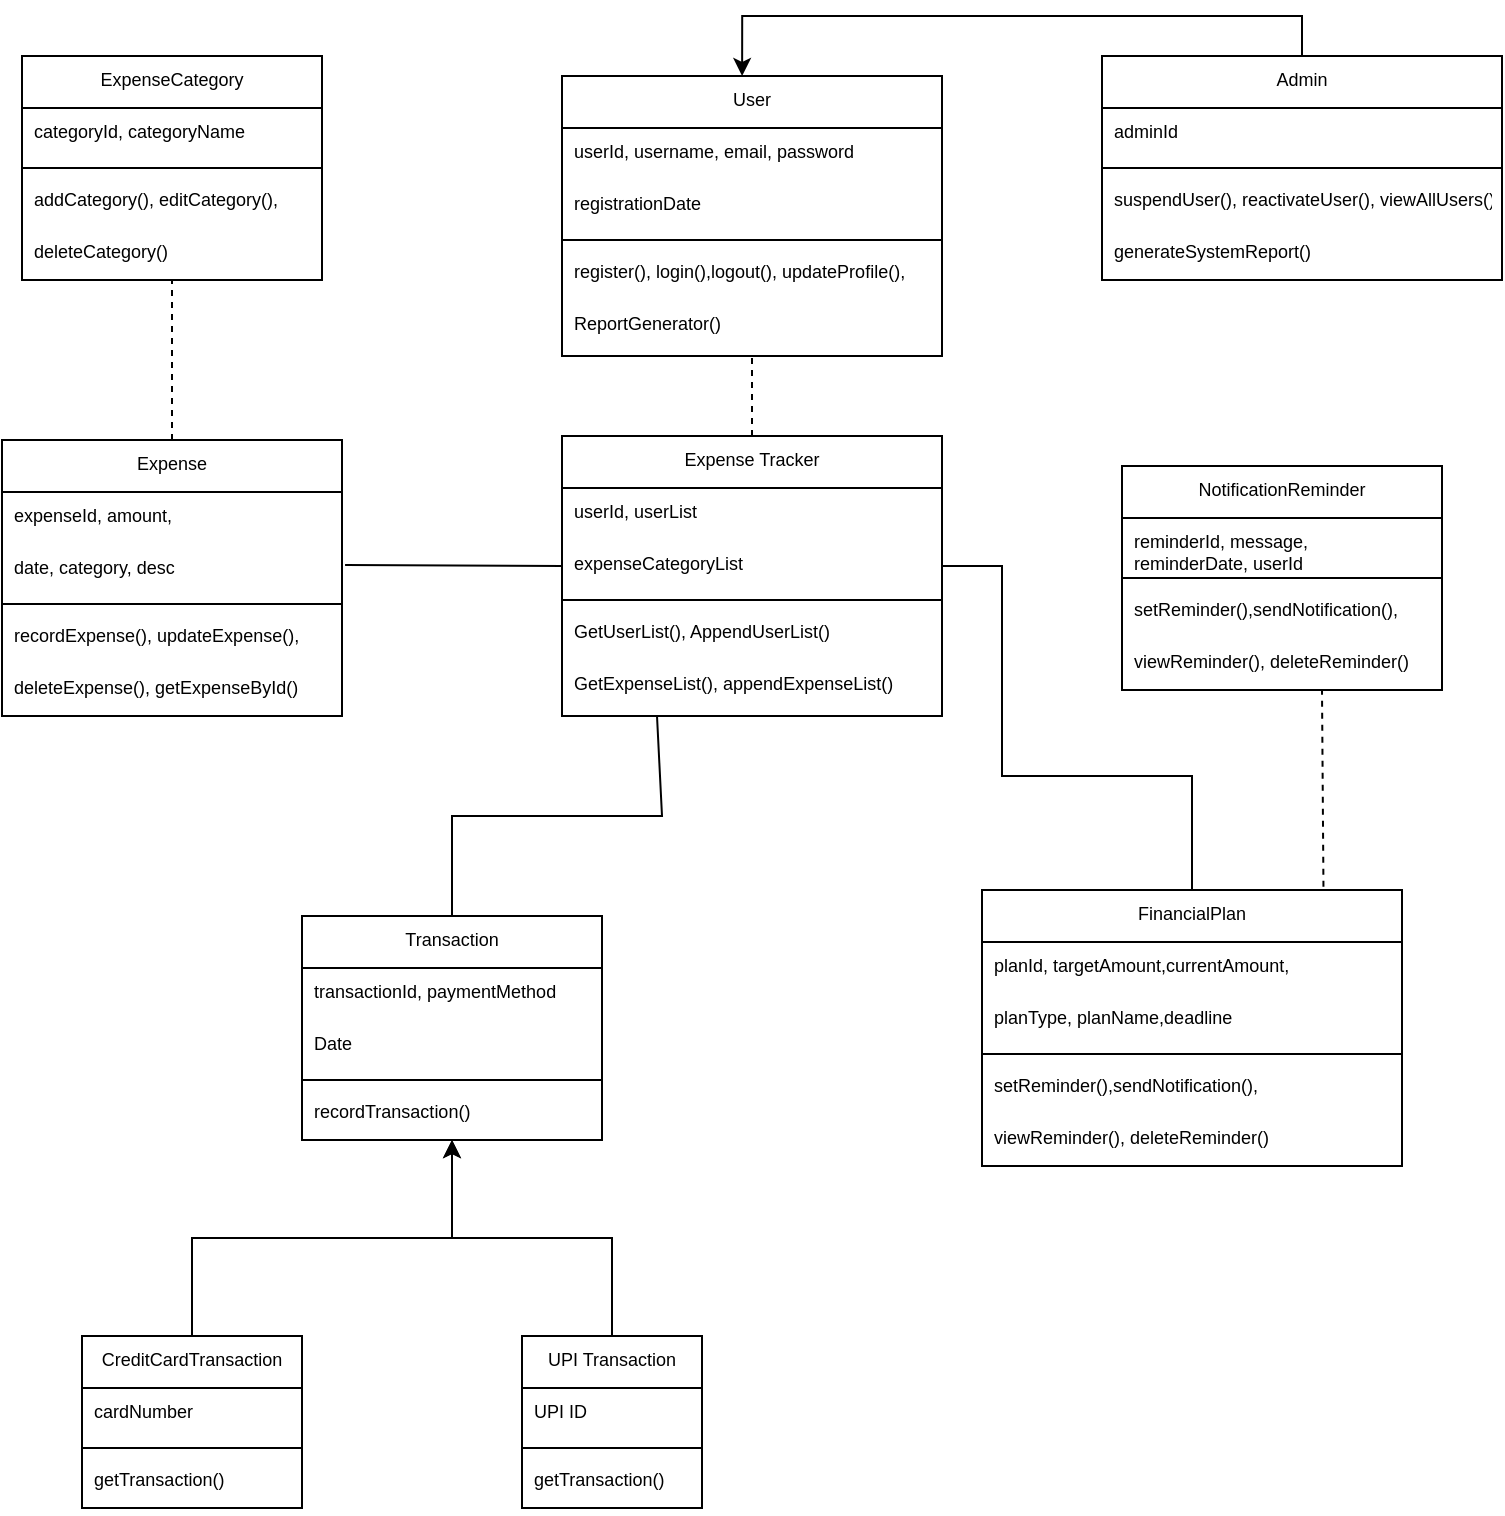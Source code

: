 <mxfile version="24.7.14">
  <diagram id="C5RBs43oDa-KdzZeNtuy" name="Page-1">
    <mxGraphModel dx="382" dy="219" grid="1" gridSize="10" guides="1" tooltips="1" connect="1" arrows="1" fold="1" page="1" pageScale="1" pageWidth="827" pageHeight="1169" math="0" shadow="0">
      <root>
        <mxCell id="WIyWlLk6GJQsqaUBKTNV-0" />
        <mxCell id="WIyWlLk6GJQsqaUBKTNV-1" parent="WIyWlLk6GJQsqaUBKTNV-0" />
        <mxCell id="OCV9bTOJfKCDQNKnnADA-19" style="edgeStyle=orthogonalEdgeStyle;rounded=0;orthogonalLoop=1;jettySize=auto;html=1;entryX=0.5;entryY=1;entryDx=0;entryDy=0;fontSize=9;" parent="WIyWlLk6GJQsqaUBKTNV-1" source="OCV9bTOJfKCDQNKnnADA-0" target="OCV9bTOJfKCDQNKnnADA-12" edge="1">
          <mxGeometry relative="1" as="geometry" />
        </mxCell>
        <mxCell id="OCV9bTOJfKCDQNKnnADA-0" value="CreditCardTransaction    " style="swimlane;fontStyle=0;align=center;verticalAlign=top;childLayout=stackLayout;horizontal=1;startSize=26;horizontalStack=0;resizeParent=1;resizeLast=0;collapsible=1;marginBottom=0;rounded=0;shadow=0;strokeWidth=1;fontSize=9;" parent="WIyWlLk6GJQsqaUBKTNV-1" vertex="1">
          <mxGeometry x="60" y="720" width="110" height="86" as="geometry">
            <mxRectangle x="130" y="380" width="160" height="26" as="alternateBounds" />
          </mxGeometry>
        </mxCell>
        <mxCell id="OCV9bTOJfKCDQNKnnADA-1" value="cardNumber                " style="text;align=left;verticalAlign=top;spacingLeft=4;spacingRight=4;overflow=hidden;rotatable=0;points=[[0,0.5],[1,0.5]];portConstraint=eastwest;fontSize=9;" parent="OCV9bTOJfKCDQNKnnADA-0" vertex="1">
          <mxGeometry y="26" width="110" height="26" as="geometry" />
        </mxCell>
        <mxCell id="OCV9bTOJfKCDQNKnnADA-3" value="" style="line;html=1;strokeWidth=1;align=left;verticalAlign=middle;spacingTop=-1;spacingLeft=3;spacingRight=3;rotatable=0;labelPosition=right;points=[];portConstraint=eastwest;fontSize=9;" parent="OCV9bTOJfKCDQNKnnADA-0" vertex="1">
          <mxGeometry y="52" width="110" height="8" as="geometry" />
        </mxCell>
        <mxCell id="OCV9bTOJfKCDQNKnnADA-4" value="getTransaction()&#xa;&#xa;" style="text;align=left;verticalAlign=top;spacingLeft=4;spacingRight=4;overflow=hidden;rotatable=0;points=[[0,0.5],[1,0.5]];portConstraint=eastwest;fontStyle=0;fontSize=9;" parent="OCV9bTOJfKCDQNKnnADA-0" vertex="1">
          <mxGeometry y="60" width="110" height="26" as="geometry" />
        </mxCell>
        <mxCell id="OCV9bTOJfKCDQNKnnADA-23" style="edgeStyle=orthogonalEdgeStyle;rounded=0;orthogonalLoop=1;jettySize=auto;html=1;entryX=0.5;entryY=1;entryDx=0;entryDy=0;fontSize=9;" parent="WIyWlLk6GJQsqaUBKTNV-1" source="OCV9bTOJfKCDQNKnnADA-6" target="OCV9bTOJfKCDQNKnnADA-12" edge="1">
          <mxGeometry relative="1" as="geometry" />
        </mxCell>
        <mxCell id="OCV9bTOJfKCDQNKnnADA-6" value="UPI Transaction" style="swimlane;fontStyle=0;align=center;verticalAlign=top;childLayout=stackLayout;horizontal=1;startSize=26;horizontalStack=0;resizeParent=1;resizeLast=0;collapsible=1;marginBottom=0;rounded=0;shadow=0;strokeWidth=1;fontSize=9;" parent="WIyWlLk6GJQsqaUBKTNV-1" vertex="1">
          <mxGeometry x="280" y="720" width="90" height="86" as="geometry">
            <mxRectangle x="130" y="380" width="160" height="26" as="alternateBounds" />
          </mxGeometry>
        </mxCell>
        <mxCell id="OCV9bTOJfKCDQNKnnADA-7" value="UPI ID" style="text;align=left;verticalAlign=top;spacingLeft=4;spacingRight=4;overflow=hidden;rotatable=0;points=[[0,0.5],[1,0.5]];portConstraint=eastwest;fontSize=9;" parent="OCV9bTOJfKCDQNKnnADA-6" vertex="1">
          <mxGeometry y="26" width="90" height="26" as="geometry" />
        </mxCell>
        <mxCell id="OCV9bTOJfKCDQNKnnADA-9" value="" style="line;html=1;strokeWidth=1;align=left;verticalAlign=middle;spacingTop=-1;spacingLeft=3;spacingRight=3;rotatable=0;labelPosition=right;points=[];portConstraint=eastwest;fontSize=9;" parent="OCV9bTOJfKCDQNKnnADA-6" vertex="1">
          <mxGeometry y="52" width="90" height="8" as="geometry" />
        </mxCell>
        <mxCell id="OCV9bTOJfKCDQNKnnADA-11" value="getTransaction()" style="text;align=left;verticalAlign=top;spacingLeft=4;spacingRight=4;overflow=hidden;rotatable=0;points=[[0,0.5],[1,0.5]];portConstraint=eastwest;fontSize=9;" parent="OCV9bTOJfKCDQNKnnADA-6" vertex="1">
          <mxGeometry y="60" width="90" height="26" as="geometry" />
        </mxCell>
        <mxCell id="OCV9bTOJfKCDQNKnnADA-12" value=" Transaction" style="swimlane;fontStyle=0;align=center;verticalAlign=top;childLayout=stackLayout;horizontal=1;startSize=26;horizontalStack=0;resizeParent=1;resizeLast=0;collapsible=1;marginBottom=0;rounded=0;shadow=0;strokeWidth=1;fontSize=9;" parent="WIyWlLk6GJQsqaUBKTNV-1" vertex="1">
          <mxGeometry x="170" y="510" width="150" height="112" as="geometry">
            <mxRectangle x="130" y="380" width="160" height="26" as="alternateBounds" />
          </mxGeometry>
        </mxCell>
        <mxCell id="OCV9bTOJfKCDQNKnnADA-13" value="transactionId, paymentMethod&#xa;&#xa;" style="text;align=left;verticalAlign=top;spacingLeft=4;spacingRight=4;overflow=hidden;rotatable=0;points=[[0,0.5],[1,0.5]];portConstraint=eastwest;fontSize=9;" parent="OCV9bTOJfKCDQNKnnADA-12" vertex="1">
          <mxGeometry y="26" width="150" height="26" as="geometry" />
        </mxCell>
        <mxCell id="OCV9bTOJfKCDQNKnnADA-14" value="Date" style="text;align=left;verticalAlign=top;spacingLeft=4;spacingRight=4;overflow=hidden;rotatable=0;points=[[0,0.5],[1,0.5]];portConstraint=eastwest;rounded=0;shadow=0;html=0;fontSize=9;" parent="OCV9bTOJfKCDQNKnnADA-12" vertex="1">
          <mxGeometry y="52" width="150" height="26" as="geometry" />
        </mxCell>
        <mxCell id="OCV9bTOJfKCDQNKnnADA-15" value="" style="line;html=1;strokeWidth=1;align=left;verticalAlign=middle;spacingTop=-1;spacingLeft=3;spacingRight=3;rotatable=0;labelPosition=right;points=[];portConstraint=eastwest;fontSize=9;" parent="OCV9bTOJfKCDQNKnnADA-12" vertex="1">
          <mxGeometry y="78" width="150" height="8" as="geometry" />
        </mxCell>
        <mxCell id="OCV9bTOJfKCDQNKnnADA-16" value="recordTransaction()" style="text;align=left;verticalAlign=top;spacingLeft=4;spacingRight=4;overflow=hidden;rotatable=0;points=[[0,0.5],[1,0.5]];portConstraint=eastwest;fontStyle=0;fontSize=9;" parent="OCV9bTOJfKCDQNKnnADA-12" vertex="1">
          <mxGeometry y="86" width="150" height="26" as="geometry" />
        </mxCell>
        <mxCell id="OCV9bTOJfKCDQNKnnADA-24" value="Expense Tracker" style="swimlane;fontStyle=0;align=center;verticalAlign=top;childLayout=stackLayout;horizontal=1;startSize=26;horizontalStack=0;resizeParent=1;resizeLast=0;collapsible=1;marginBottom=0;rounded=0;shadow=0;strokeWidth=1;fontSize=9;" parent="WIyWlLk6GJQsqaUBKTNV-1" vertex="1">
          <mxGeometry x="300" y="270" width="190" height="140" as="geometry">
            <mxRectangle x="130" y="380" width="160" height="26" as="alternateBounds" />
          </mxGeometry>
        </mxCell>
        <mxCell id="OCV9bTOJfKCDQNKnnADA-25" value="userId, userList" style="text;align=left;verticalAlign=top;spacingLeft=4;spacingRight=4;overflow=hidden;rotatable=0;points=[[0,0.5],[1,0.5]];portConstraint=eastwest;fontSize=9;" parent="OCV9bTOJfKCDQNKnnADA-24" vertex="1">
          <mxGeometry y="26" width="190" height="26" as="geometry" />
        </mxCell>
        <mxCell id="OCV9bTOJfKCDQNKnnADA-26" value="expenseCategoryList" style="text;align=left;verticalAlign=top;spacingLeft=4;spacingRight=4;overflow=hidden;rotatable=0;points=[[0,0.5],[1,0.5]];portConstraint=eastwest;rounded=0;shadow=0;html=0;fontSize=9;" parent="OCV9bTOJfKCDQNKnnADA-24" vertex="1">
          <mxGeometry y="52" width="190" height="26" as="geometry" />
        </mxCell>
        <mxCell id="OCV9bTOJfKCDQNKnnADA-27" value="" style="line;html=1;strokeWidth=1;align=left;verticalAlign=middle;spacingTop=-1;spacingLeft=3;spacingRight=3;rotatable=0;labelPosition=right;points=[];portConstraint=eastwest;fontSize=9;" parent="OCV9bTOJfKCDQNKnnADA-24" vertex="1">
          <mxGeometry y="78" width="190" height="8" as="geometry" />
        </mxCell>
        <mxCell id="OCV9bTOJfKCDQNKnnADA-28" value="GetUserList(), AppendUserList()" style="text;align=left;verticalAlign=top;spacingLeft=4;spacingRight=4;overflow=hidden;rotatable=0;points=[[0,0.5],[1,0.5]];portConstraint=eastwest;fontStyle=0;fontSize=9;" parent="OCV9bTOJfKCDQNKnnADA-24" vertex="1">
          <mxGeometry y="86" width="190" height="26" as="geometry" />
        </mxCell>
        <mxCell id="OCV9bTOJfKCDQNKnnADA-29" value="GetExpenseList(), appendExpenseList()" style="text;align=left;verticalAlign=top;spacingLeft=4;spacingRight=4;overflow=hidden;rotatable=0;points=[[0,0.5],[1,0.5]];portConstraint=eastwest;fontSize=9;" parent="OCV9bTOJfKCDQNKnnADA-24" vertex="1">
          <mxGeometry y="112" width="190" height="26" as="geometry" />
        </mxCell>
        <mxCell id="OCV9bTOJfKCDQNKnnADA-30" value="Admin&#xa;" style="swimlane;fontStyle=0;align=center;verticalAlign=top;childLayout=stackLayout;horizontal=1;startSize=26;horizontalStack=0;resizeParent=1;resizeLast=0;collapsible=1;marginBottom=0;rounded=0;shadow=0;strokeWidth=1;fontSize=9;" parent="WIyWlLk6GJQsqaUBKTNV-1" vertex="1">
          <mxGeometry x="570" y="80" width="200" height="112" as="geometry">
            <mxRectangle x="130" y="380" width="160" height="26" as="alternateBounds" />
          </mxGeometry>
        </mxCell>
        <mxCell id="OCV9bTOJfKCDQNKnnADA-31" value="adminId                   " style="text;align=left;verticalAlign=top;spacingLeft=4;spacingRight=4;overflow=hidden;rotatable=0;points=[[0,0.5],[1,0.5]];portConstraint=eastwest;fontSize=9;" parent="OCV9bTOJfKCDQNKnnADA-30" vertex="1">
          <mxGeometry y="26" width="200" height="26" as="geometry" />
        </mxCell>
        <mxCell id="OCV9bTOJfKCDQNKnnADA-33" value="" style="line;html=1;strokeWidth=1;align=left;verticalAlign=middle;spacingTop=-1;spacingLeft=3;spacingRight=3;rotatable=0;labelPosition=right;points=[];portConstraint=eastwest;fontSize=9;" parent="OCV9bTOJfKCDQNKnnADA-30" vertex="1">
          <mxGeometry y="52" width="200" height="8" as="geometry" />
        </mxCell>
        <mxCell id="OCV9bTOJfKCDQNKnnADA-34" value="suspendUser(), reactivateUser(), viewAllUsers()" style="text;align=left;verticalAlign=top;spacingLeft=4;spacingRight=4;overflow=hidden;rotatable=0;points=[[0,0.5],[1,0.5]];portConstraint=eastwest;fontStyle=0;fontSize=9;" parent="OCV9bTOJfKCDQNKnnADA-30" vertex="1">
          <mxGeometry y="60" width="200" height="26" as="geometry" />
        </mxCell>
        <mxCell id="OCV9bTOJfKCDQNKnnADA-35" value="generateSystemReport() " style="text;align=left;verticalAlign=top;spacingLeft=4;spacingRight=4;overflow=hidden;rotatable=0;points=[[0,0.5],[1,0.5]];portConstraint=eastwest;fontSize=9;" parent="OCV9bTOJfKCDQNKnnADA-30" vertex="1">
          <mxGeometry y="86" width="200" height="26" as="geometry" />
        </mxCell>
        <mxCell id="OCV9bTOJfKCDQNKnnADA-36" value="ExpenseCategory" style="swimlane;fontStyle=0;align=center;verticalAlign=top;childLayout=stackLayout;horizontal=1;startSize=26;horizontalStack=0;resizeParent=1;resizeLast=0;collapsible=1;marginBottom=0;rounded=0;shadow=0;strokeWidth=1;fontSize=9;" parent="WIyWlLk6GJQsqaUBKTNV-1" vertex="1">
          <mxGeometry x="30" y="80" width="150" height="112" as="geometry">
            <mxRectangle x="130" y="380" width="160" height="26" as="alternateBounds" />
          </mxGeometry>
        </mxCell>
        <mxCell id="OCV9bTOJfKCDQNKnnADA-37" value="categoryId, categoryName" style="text;align=left;verticalAlign=top;spacingLeft=4;spacingRight=4;overflow=hidden;rotatable=0;points=[[0,0.5],[1,0.5]];portConstraint=eastwest;fontSize=9;" parent="OCV9bTOJfKCDQNKnnADA-36" vertex="1">
          <mxGeometry y="26" width="150" height="26" as="geometry" />
        </mxCell>
        <mxCell id="OCV9bTOJfKCDQNKnnADA-39" value="" style="line;html=1;strokeWidth=1;align=left;verticalAlign=middle;spacingTop=-1;spacingLeft=3;spacingRight=3;rotatable=0;labelPosition=right;points=[];portConstraint=eastwest;fontSize=9;" parent="OCV9bTOJfKCDQNKnnADA-36" vertex="1">
          <mxGeometry y="52" width="150" height="8" as="geometry" />
        </mxCell>
        <mxCell id="OCV9bTOJfKCDQNKnnADA-40" value="addCategory(), editCategory()," style="text;align=left;verticalAlign=top;spacingLeft=4;spacingRight=4;overflow=hidden;rotatable=0;points=[[0,0.5],[1,0.5]];portConstraint=eastwest;fontStyle=0;fontSize=9;" parent="OCV9bTOJfKCDQNKnnADA-36" vertex="1">
          <mxGeometry y="60" width="150" height="26" as="geometry" />
        </mxCell>
        <mxCell id="OCV9bTOJfKCDQNKnnADA-41" value="deleteCategory()" style="text;align=left;verticalAlign=top;spacingLeft=4;spacingRight=4;overflow=hidden;rotatable=0;points=[[0,0.5],[1,0.5]];portConstraint=eastwest;fontSize=9;" parent="OCV9bTOJfKCDQNKnnADA-36" vertex="1">
          <mxGeometry y="86" width="150" height="26" as="geometry" />
        </mxCell>
        <mxCell id="OCV9bTOJfKCDQNKnnADA-42" value="Expense            " style="swimlane;fontStyle=0;align=center;verticalAlign=top;childLayout=stackLayout;horizontal=1;startSize=26;horizontalStack=0;resizeParent=1;resizeLast=0;collapsible=1;marginBottom=0;rounded=0;shadow=0;strokeWidth=1;fontSize=9;" parent="WIyWlLk6GJQsqaUBKTNV-1" vertex="1">
          <mxGeometry x="20" y="272" width="170" height="138" as="geometry">
            <mxRectangle x="130" y="380" width="160" height="26" as="alternateBounds" />
          </mxGeometry>
        </mxCell>
        <mxCell id="OCV9bTOJfKCDQNKnnADA-43" value="expenseId, amount," style="text;align=left;verticalAlign=top;spacingLeft=4;spacingRight=4;overflow=hidden;rotatable=0;points=[[0,0.5],[1,0.5]];portConstraint=eastwest;fontSize=9;" parent="OCV9bTOJfKCDQNKnnADA-42" vertex="1">
          <mxGeometry y="26" width="170" height="26" as="geometry" />
        </mxCell>
        <mxCell id="OCV9bTOJfKCDQNKnnADA-44" value="date, category, desc" style="text;align=left;verticalAlign=top;spacingLeft=4;spacingRight=4;overflow=hidden;rotatable=0;points=[[0,0.5],[1,0.5]];portConstraint=eastwest;rounded=0;shadow=0;html=0;fontSize=9;" parent="OCV9bTOJfKCDQNKnnADA-42" vertex="1">
          <mxGeometry y="52" width="170" height="26" as="geometry" />
        </mxCell>
        <mxCell id="OCV9bTOJfKCDQNKnnADA-45" value="" style="line;html=1;strokeWidth=1;align=left;verticalAlign=middle;spacingTop=-1;spacingLeft=3;spacingRight=3;rotatable=0;labelPosition=right;points=[];portConstraint=eastwest;fontSize=9;" parent="OCV9bTOJfKCDQNKnnADA-42" vertex="1">
          <mxGeometry y="78" width="170" height="8" as="geometry" />
        </mxCell>
        <mxCell id="OCV9bTOJfKCDQNKnnADA-46" value="recordExpense(), updateExpense()," style="text;align=left;verticalAlign=top;spacingLeft=4;spacingRight=4;overflow=hidden;rotatable=0;points=[[0,0.5],[1,0.5]];portConstraint=eastwest;fontStyle=0;fontSize=9;" parent="OCV9bTOJfKCDQNKnnADA-42" vertex="1">
          <mxGeometry y="86" width="170" height="26" as="geometry" />
        </mxCell>
        <mxCell id="OCV9bTOJfKCDQNKnnADA-47" value="deleteExpense(), getExpenseById()" style="text;align=left;verticalAlign=top;spacingLeft=4;spacingRight=4;overflow=hidden;rotatable=0;points=[[0,0.5],[1,0.5]];portConstraint=eastwest;fontSize=9;" parent="OCV9bTOJfKCDQNKnnADA-42" vertex="1">
          <mxGeometry y="112" width="170" height="26" as="geometry" />
        </mxCell>
        <mxCell id="OCV9bTOJfKCDQNKnnADA-50" style="edgeStyle=orthogonalEdgeStyle;rounded=0;orthogonalLoop=1;jettySize=auto;html=1;exitX=0.5;exitY=0;exitDx=0;exitDy=0;entryX=0.474;entryY=0;entryDx=0;entryDy=0;entryPerimeter=0;" parent="WIyWlLk6GJQsqaUBKTNV-1" source="OCV9bTOJfKCDQNKnnADA-30" target="77mKdDqUYJa5O5k3lbw4-0" edge="1">
          <mxGeometry relative="1" as="geometry" />
        </mxCell>
        <mxCell id="OCV9bTOJfKCDQNKnnADA-51" value="" style="endArrow=none;dashed=1;html=1;rounded=0;entryX=0.5;entryY=1;entryDx=0;entryDy=0;exitX=0.5;exitY=0;exitDx=0;exitDy=0;" parent="WIyWlLk6GJQsqaUBKTNV-1" source="OCV9bTOJfKCDQNKnnADA-42" target="OCV9bTOJfKCDQNKnnADA-36" edge="1">
          <mxGeometry width="50" height="50" relative="1" as="geometry">
            <mxPoint x="330" y="260" as="sourcePoint" />
            <mxPoint x="380" y="210" as="targetPoint" />
          </mxGeometry>
        </mxCell>
        <mxCell id="OCV9bTOJfKCDQNKnnADA-54" value="NotificationReminder" style="swimlane;fontStyle=0;align=center;verticalAlign=top;childLayout=stackLayout;horizontal=1;startSize=26;horizontalStack=0;resizeParent=1;resizeLast=0;collapsible=1;marginBottom=0;rounded=0;shadow=0;strokeWidth=1;fontSize=9;" parent="WIyWlLk6GJQsqaUBKTNV-1" vertex="1">
          <mxGeometry x="580" y="285" width="160" height="112" as="geometry">
            <mxRectangle x="130" y="380" width="160" height="26" as="alternateBounds" />
          </mxGeometry>
        </mxCell>
        <mxCell id="OCV9bTOJfKCDQNKnnADA-55" value="reminderId, message,&#xa;reminderDate, userId" style="text;align=left;verticalAlign=top;spacingLeft=4;spacingRight=4;overflow=hidden;rotatable=0;points=[[0,0.5],[1,0.5]];portConstraint=eastwest;fontSize=9;" parent="OCV9bTOJfKCDQNKnnADA-54" vertex="1">
          <mxGeometry y="26" width="160" height="26" as="geometry" />
        </mxCell>
        <mxCell id="OCV9bTOJfKCDQNKnnADA-56" value="" style="line;html=1;strokeWidth=1;align=left;verticalAlign=middle;spacingTop=-1;spacingLeft=3;spacingRight=3;rotatable=0;labelPosition=right;points=[];portConstraint=eastwest;fontSize=9;" parent="OCV9bTOJfKCDQNKnnADA-54" vertex="1">
          <mxGeometry y="52" width="160" height="8" as="geometry" />
        </mxCell>
        <mxCell id="OCV9bTOJfKCDQNKnnADA-57" value="setReminder(),sendNotification()," style="text;align=left;verticalAlign=top;spacingLeft=4;spacingRight=4;overflow=hidden;rotatable=0;points=[[0,0.5],[1,0.5]];portConstraint=eastwest;fontStyle=0;fontSize=9;" parent="OCV9bTOJfKCDQNKnnADA-54" vertex="1">
          <mxGeometry y="60" width="160" height="26" as="geometry" />
        </mxCell>
        <mxCell id="OCV9bTOJfKCDQNKnnADA-58" value="viewReminder(), deleteReminder()" style="text;align=left;verticalAlign=top;spacingLeft=4;spacingRight=4;overflow=hidden;rotatable=0;points=[[0,0.5],[1,0.5]];portConstraint=eastwest;fontSize=9;" parent="OCV9bTOJfKCDQNKnnADA-54" vertex="1">
          <mxGeometry y="86" width="160" height="24" as="geometry" />
        </mxCell>
        <mxCell id="OCV9bTOJfKCDQNKnnADA-62" value="" style="endArrow=none;html=1;rounded=0;exitX=1;exitY=0.5;exitDx=0;exitDy=0;" parent="WIyWlLk6GJQsqaUBKTNV-1" source="OCV9bTOJfKCDQNKnnADA-26" target="OCV9bTOJfKCDQNKnnADA-64" edge="1">
          <mxGeometry width="50" height="50" relative="1" as="geometry">
            <mxPoint x="440" y="400" as="sourcePoint" />
            <mxPoint x="490" y="350" as="targetPoint" />
            <Array as="points">
              <mxPoint x="520" y="335" />
              <mxPoint x="520" y="440" />
              <mxPoint x="615" y="440" />
            </Array>
          </mxGeometry>
        </mxCell>
        <mxCell id="OCV9bTOJfKCDQNKnnADA-63" value="" style="endArrow=none;html=1;rounded=0;entryX=0;entryY=0.5;entryDx=0;entryDy=0;exitX=1.009;exitY=0.405;exitDx=0;exitDy=0;exitPerimeter=0;" parent="WIyWlLk6GJQsqaUBKTNV-1" source="OCV9bTOJfKCDQNKnnADA-44" target="OCV9bTOJfKCDQNKnnADA-26" edge="1">
          <mxGeometry width="50" height="50" relative="1" as="geometry">
            <mxPoint x="200" y="380" as="sourcePoint" />
            <mxPoint x="300" y="386" as="targetPoint" />
          </mxGeometry>
        </mxCell>
        <mxCell id="OCV9bTOJfKCDQNKnnADA-64" value=" FinancialPlan " style="swimlane;fontStyle=0;align=center;verticalAlign=top;childLayout=stackLayout;horizontal=1;startSize=26;horizontalStack=0;resizeParent=1;resizeLast=0;collapsible=1;marginBottom=0;rounded=0;shadow=0;strokeWidth=1;fontSize=9;" parent="WIyWlLk6GJQsqaUBKTNV-1" vertex="1">
          <mxGeometry x="510" y="497" width="210" height="138" as="geometry">
            <mxRectangle x="130" y="380" width="160" height="26" as="alternateBounds" />
          </mxGeometry>
        </mxCell>
        <mxCell id="OCV9bTOJfKCDQNKnnADA-65" value=" planId, targetAmount,currentAmount, &#xa;" style="text;align=left;verticalAlign=top;spacingLeft=4;spacingRight=4;overflow=hidden;rotatable=0;points=[[0,0.5],[1,0.5]];portConstraint=eastwest;fontSize=9;" parent="OCV9bTOJfKCDQNKnnADA-64" vertex="1">
          <mxGeometry y="26" width="210" height="26" as="geometry" />
        </mxCell>
        <mxCell id="OCV9bTOJfKCDQNKnnADA-69" value="planType, planName,deadline" style="text;align=left;verticalAlign=top;spacingLeft=4;spacingRight=4;overflow=hidden;rotatable=0;points=[[0,0.5],[1,0.5]];portConstraint=eastwest;fontSize=9;" parent="OCV9bTOJfKCDQNKnnADA-64" vertex="1">
          <mxGeometry y="52" width="210" height="26" as="geometry" />
        </mxCell>
        <mxCell id="OCV9bTOJfKCDQNKnnADA-66" value="" style="line;html=1;strokeWidth=1;align=left;verticalAlign=middle;spacingTop=-1;spacingLeft=3;spacingRight=3;rotatable=0;labelPosition=right;points=[];portConstraint=eastwest;fontSize=9;" parent="OCV9bTOJfKCDQNKnnADA-64" vertex="1">
          <mxGeometry y="78" width="210" height="8" as="geometry" />
        </mxCell>
        <mxCell id="OCV9bTOJfKCDQNKnnADA-67" value="setReminder(),sendNotification()," style="text;align=left;verticalAlign=top;spacingLeft=4;spacingRight=4;overflow=hidden;rotatable=0;points=[[0,0.5],[1,0.5]];portConstraint=eastwest;fontStyle=0;fontSize=9;" parent="OCV9bTOJfKCDQNKnnADA-64" vertex="1">
          <mxGeometry y="86" width="210" height="26" as="geometry" />
        </mxCell>
        <mxCell id="OCV9bTOJfKCDQNKnnADA-68" value="viewReminder(), deleteReminder()" style="text;align=left;verticalAlign=top;spacingLeft=4;spacingRight=4;overflow=hidden;rotatable=0;points=[[0,0.5],[1,0.5]];portConstraint=eastwest;fontSize=9;" parent="OCV9bTOJfKCDQNKnnADA-64" vertex="1">
          <mxGeometry y="112" width="210" height="26" as="geometry" />
        </mxCell>
        <mxCell id="OCV9bTOJfKCDQNKnnADA-70" value="" style="endArrow=none;dashed=1;html=1;rounded=0;entryX=0.5;entryY=1;entryDx=0;entryDy=0;exitX=0.813;exitY=-0.012;exitDx=0;exitDy=0;exitPerimeter=0;" parent="WIyWlLk6GJQsqaUBKTNV-1" source="OCV9bTOJfKCDQNKnnADA-64" edge="1">
          <mxGeometry width="50" height="50" relative="1" as="geometry">
            <mxPoint x="680" y="490" as="sourcePoint" />
            <mxPoint x="680" y="397" as="targetPoint" />
          </mxGeometry>
        </mxCell>
        <mxCell id="OCV9bTOJfKCDQNKnnADA-79" value="" style="endArrow=none;html=1;rounded=0;entryX=0.25;entryY=1;entryDx=0;entryDy=0;exitX=0.5;exitY=0;exitDx=0;exitDy=0;" parent="WIyWlLk6GJQsqaUBKTNV-1" source="OCV9bTOJfKCDQNKnnADA-12" target="OCV9bTOJfKCDQNKnnADA-24" edge="1">
          <mxGeometry width="50" height="50" relative="1" as="geometry">
            <mxPoint x="70" y="550" as="sourcePoint" />
            <mxPoint x="120" y="500" as="targetPoint" />
            <Array as="points">
              <mxPoint x="245" y="460" />
              <mxPoint x="350" y="460" />
            </Array>
          </mxGeometry>
        </mxCell>
        <mxCell id="77mKdDqUYJa5O5k3lbw4-0" value=" User " style="swimlane;fontStyle=0;align=center;verticalAlign=top;childLayout=stackLayout;horizontal=1;startSize=26;horizontalStack=0;resizeParent=1;resizeLast=0;collapsible=1;marginBottom=0;rounded=0;shadow=0;strokeWidth=1;fontSize=9;" vertex="1" parent="WIyWlLk6GJQsqaUBKTNV-1">
          <mxGeometry x="300" y="90" width="190" height="140" as="geometry">
            <mxRectangle x="130" y="380" width="160" height="26" as="alternateBounds" />
          </mxGeometry>
        </mxCell>
        <mxCell id="77mKdDqUYJa5O5k3lbw4-1" value="userId, username, email, password" style="text;align=left;verticalAlign=top;spacingLeft=4;spacingRight=4;overflow=hidden;rotatable=0;points=[[0,0.5],[1,0.5]];portConstraint=eastwest;fontSize=9;" vertex="1" parent="77mKdDqUYJa5O5k3lbw4-0">
          <mxGeometry y="26" width="190" height="26" as="geometry" />
        </mxCell>
        <mxCell id="77mKdDqUYJa5O5k3lbw4-2" value="registrationDate                  " style="text;align=left;verticalAlign=top;spacingLeft=4;spacingRight=4;overflow=hidden;rotatable=0;points=[[0,0.5],[1,0.5]];portConstraint=eastwest;rounded=0;shadow=0;html=0;fontSize=9;" vertex="1" parent="77mKdDqUYJa5O5k3lbw4-0">
          <mxGeometry y="52" width="190" height="26" as="geometry" />
        </mxCell>
        <mxCell id="77mKdDqUYJa5O5k3lbw4-3" value="" style="line;html=1;strokeWidth=1;align=left;verticalAlign=middle;spacingTop=-1;spacingLeft=3;spacingRight=3;rotatable=0;labelPosition=right;points=[];portConstraint=eastwest;fontSize=9;" vertex="1" parent="77mKdDqUYJa5O5k3lbw4-0">
          <mxGeometry y="78" width="190" height="8" as="geometry" />
        </mxCell>
        <mxCell id="77mKdDqUYJa5O5k3lbw4-4" value="register(), login(),logout(), updateProfile()," style="text;align=left;verticalAlign=top;spacingLeft=4;spacingRight=4;overflow=hidden;rotatable=0;points=[[0,0.5],[1,0.5]];portConstraint=eastwest;fontStyle=0;fontSize=9;" vertex="1" parent="77mKdDqUYJa5O5k3lbw4-0">
          <mxGeometry y="86" width="190" height="26" as="geometry" />
        </mxCell>
        <mxCell id="77mKdDqUYJa5O5k3lbw4-5" value="ReportGenerator()" style="text;align=left;verticalAlign=top;spacingLeft=4;spacingRight=4;overflow=hidden;rotatable=0;points=[[0,0.5],[1,0.5]];portConstraint=eastwest;fontSize=9;" vertex="1" parent="77mKdDqUYJa5O5k3lbw4-0">
          <mxGeometry y="112" width="190" height="26" as="geometry" />
        </mxCell>
        <mxCell id="77mKdDqUYJa5O5k3lbw4-6" value="" style="endArrow=none;dashed=1;html=1;rounded=0;entryX=0.5;entryY=1;entryDx=0;entryDy=0;exitX=0.5;exitY=0;exitDx=0;exitDy=0;" edge="1" parent="WIyWlLk6GJQsqaUBKTNV-1" source="OCV9bTOJfKCDQNKnnADA-24" target="77mKdDqUYJa5O5k3lbw4-0">
          <mxGeometry width="50" height="50" relative="1" as="geometry">
            <mxPoint x="115" y="282" as="sourcePoint" />
            <mxPoint x="115" y="202" as="targetPoint" />
          </mxGeometry>
        </mxCell>
      </root>
    </mxGraphModel>
  </diagram>
</mxfile>

